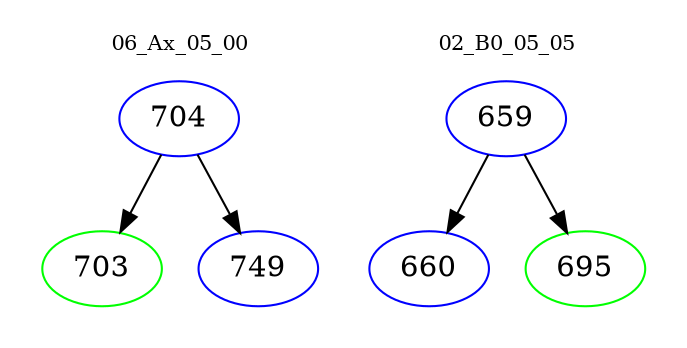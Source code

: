 digraph{
subgraph cluster_0 {
color = white
label = "06_Ax_05_00";
fontsize=10;
T0_704 [label="704", color="blue"]
T0_704 -> T0_703 [color="black"]
T0_703 [label="703", color="green"]
T0_704 -> T0_749 [color="black"]
T0_749 [label="749", color="blue"]
}
subgraph cluster_1 {
color = white
label = "02_B0_05_05";
fontsize=10;
T1_659 [label="659", color="blue"]
T1_659 -> T1_660 [color="black"]
T1_660 [label="660", color="blue"]
T1_659 -> T1_695 [color="black"]
T1_695 [label="695", color="green"]
}
}
